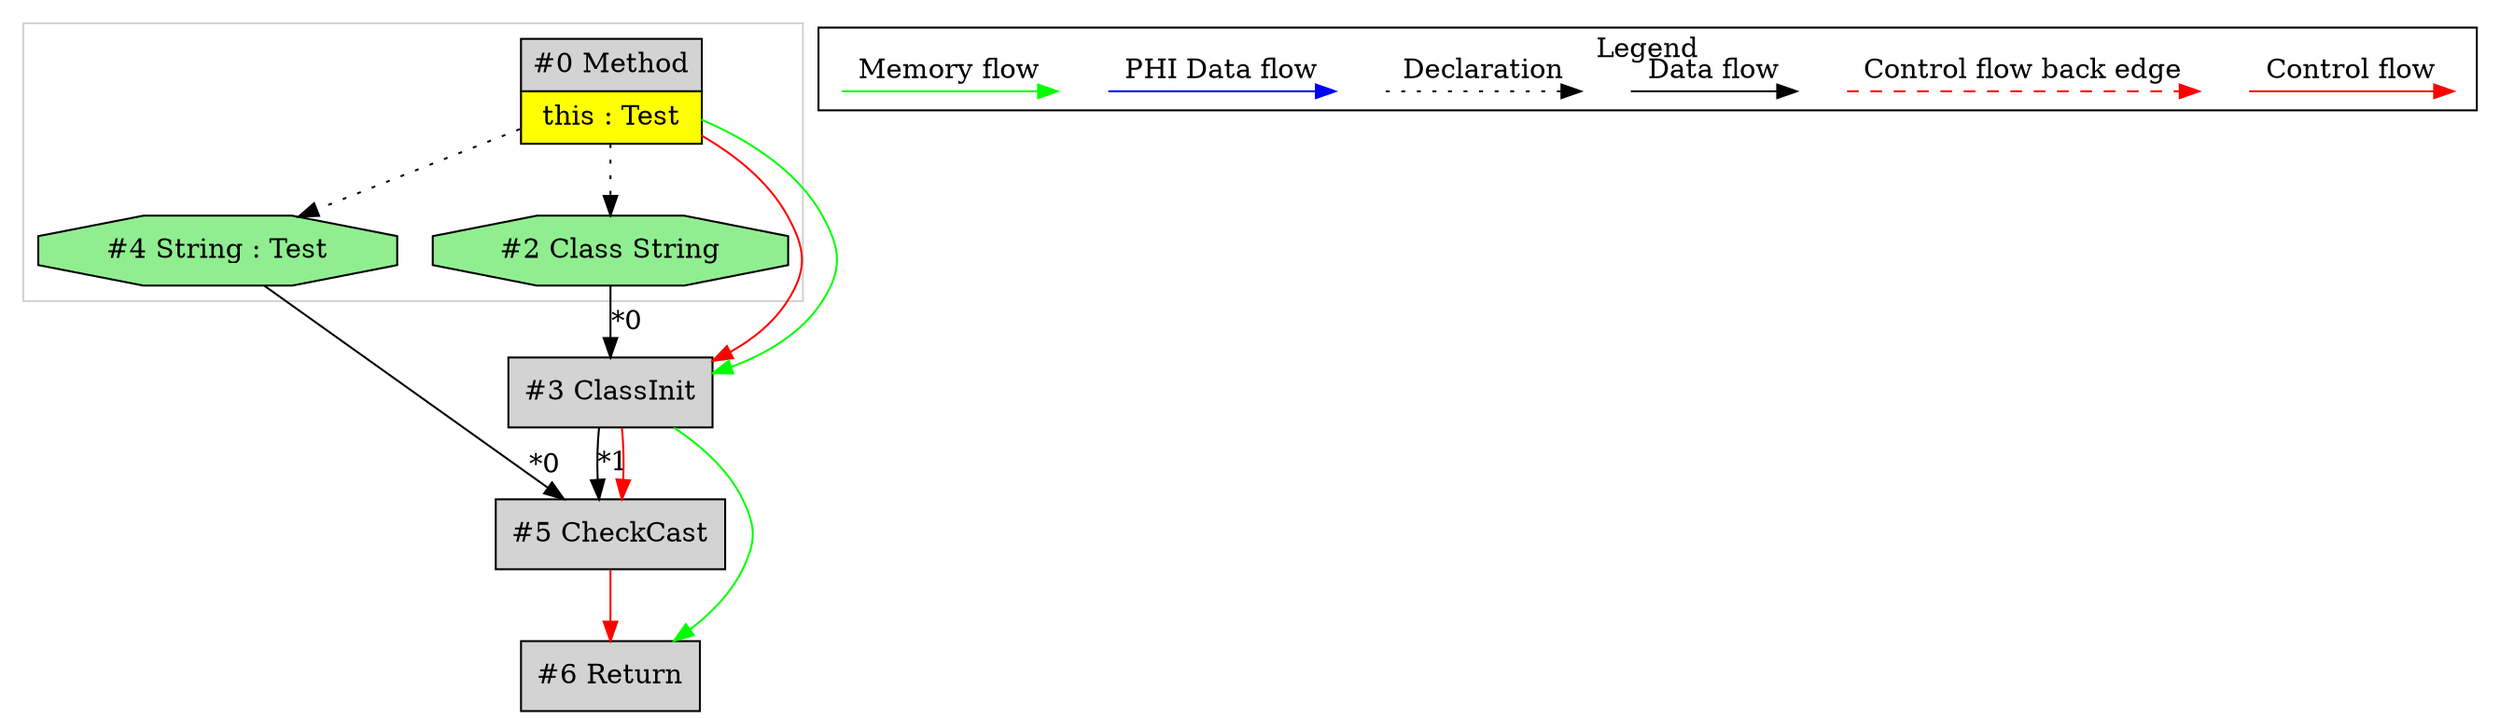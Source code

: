 digraph {
 ordering="in";
 node0[margin="0", label=<<table border="0" cellborder="1" cellspacing="0" cellpadding="5"><tr><td colspan="1">#0 Method</td></tr><tr><td port="prj1" bgcolor="yellow">this : Test</td></tr></table>>,shape=none, fillcolor=lightgrey, style=filled];
 node4[label="#4 String : Test",shape=octagon, fillcolor=lightgreen, style=filled];
 node0 -> node4[style=dotted];
 node5[label="#5 CheckCast",shape=box, fillcolor=lightgrey, style=filled];
 node4 -> node5[headlabel="*0", labeldistance=2];
 node3 -> node5[headlabel="*1", labeldistance=2];
 node3 -> node5[labeldistance=2, color=red, fontcolor=red];
 node3[label="#3 ClassInit",shape=box, fillcolor=lightgrey, style=filled];
 node2 -> node3[headlabel="*0", labeldistance=2];
 node0 -> node3[labeldistance=2, color=red, fontcolor=red];
 node0 -> node3[labeldistance=2, color=green, constraint=false];
 node2[label="#2 Class String",shape=octagon, fillcolor=lightgreen, style=filled];
 node0 -> node2[style=dotted];
 node6[label="#6 Return",shape=box, fillcolor=lightgrey, style=filled];
 node5 -> node6[labeldistance=2, color=red, fontcolor=red];
 node3 -> node6[labeldistance=2, color=green, constraint=false];
 subgraph cluster_0 {
  color=lightgray;
  node0;
  node2;
  node4;
 }
 subgraph cluster_000 {
  label = "Legend";
  node [shape=point]
  {
   rank=same;
   c0 [style = invis];
   c1 [style = invis];
   c2 [style = invis];
   c3 [style = invis];
   d0 [style = invis];
   d1 [style = invis];
   d2 [style = invis];
   d3 [style = invis];
   d4 [style = invis];
   d5 [style = invis];
   d6 [style = invis];
   d7 [style = invis];
  }
  c0 -> c1 [label="Control flow", style=solid, color=red]
  c2 -> c3 [label="Control flow back edge", style=dashed, color=red]
  d0 -> d1 [label="Data flow"]
  d2 -> d3 [label="Declaration", style=dotted]
  d4 -> d5 [label="PHI Data flow", color=blue]
  d6 -> d7 [label="Memory flow", color=green]
 }

}
